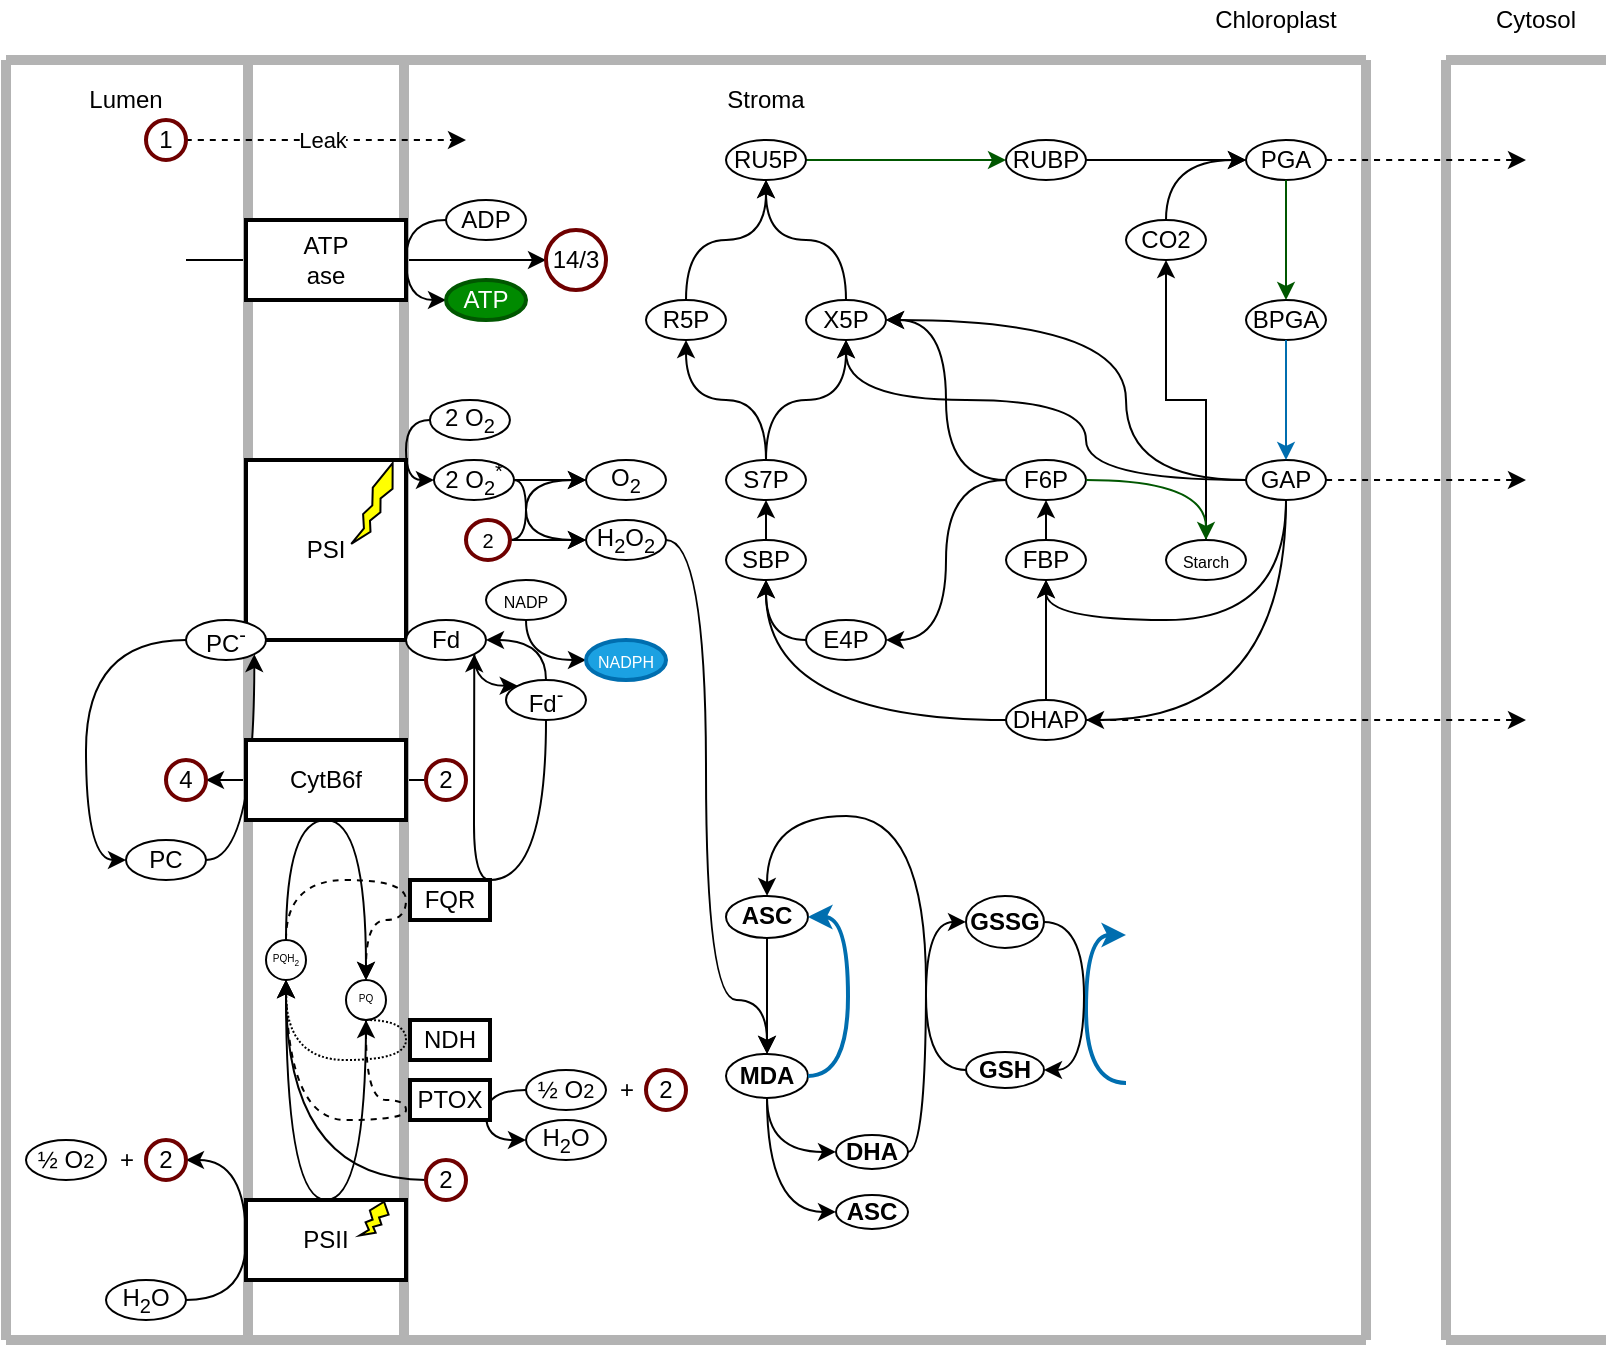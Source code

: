 <mxfile>
    <diagram id="58kEGSyiGWkZ_5Ts6FbC" name="Page-1">
        <mxGraphModel dx="1243" dy="781" grid="1" gridSize="10" guides="1" tooltips="1" connect="1" arrows="1" fold="1" page="1" pageScale="1" pageWidth="880" pageHeight="700" background="#ffffff" math="0" shadow="0">
            <root>
                <mxCell id="0"/>
                <mxCell id="1" parent="0"/>
                <object label="" reaction="vPTOX" id="2">
                    <mxCell style="edgeStyle=orthogonalEdgeStyle;curved=1;rounded=0;orthogonalLoop=1;jettySize=auto;html=1;exitX=0;exitY=0.5;exitDx=0;exitDy=0;entryX=0;entryY=0.5;entryDx=0;entryDy=0;strokeColor=#000000;" parent="1" source="107" target="106" edge="1">
                        <mxGeometry relative="1" as="geometry">
                            <Array as="points">
                                <mxPoint x="280" y="555"/>
                                <mxPoint x="280" y="580"/>
                            </Array>
                        </mxGeometry>
                    </mxCell>
                </object>
                <object label="" reaction="vB6f" id="3">
                    <mxCell style="edgeStyle=orthogonalEdgeStyle;curved=1;rounded=0;orthogonalLoop=1;jettySize=auto;html=1;strokeWidth=1;fontSize=12;entryX=1;entryY=0.5;entryDx=0;entryDy=0;strokeColor=#000000;exitX=0;exitY=0.5;exitDx=0;exitDy=0;" parent="1" target="100" edge="1" source="164">
                        <mxGeometry relative="1" as="geometry">
                            <mxPoint x="250" y="400" as="sourcePoint"/>
                        </mxGeometry>
                    </mxCell>
                </object>
                <object label="" reaction="vATPsynthase" id="4">
                    <mxCell style="edgeStyle=orthogonalEdgeStyle;curved=1;rounded=0;orthogonalLoop=1;jettySize=auto;html=1;exitX=1;exitY=0.5;exitDx=0;exitDy=0;strokeWidth=1;entryX=0;entryY=0.5;entryDx=0;entryDy=0;strokeColor=#000000;" parent="1" target="48" edge="1" source="139">
                        <mxGeometry relative="1" as="geometry">
                            <mxPoint x="130" y="139.857" as="sourcePoint"/>
                        </mxGeometry>
                    </mxCell>
                </object>
                <mxCell id="7" value="" style="endArrow=none;html=1;strokeWidth=5;strokeColor=#B3B3B3;" parent="1" edge="1">
                    <mxGeometry width="50" height="50" relative="1" as="geometry">
                        <mxPoint x="40" y="680" as="sourcePoint"/>
                        <mxPoint x="40" y="40" as="targetPoint"/>
                    </mxGeometry>
                </mxCell>
                <mxCell id="8" value="Chloroplast" style="text;html=1;strokeColor=none;fillColor=none;align=center;verticalAlign=middle;whiteSpace=wrap;rounded=0;fontColor=#000000;" parent="1" vertex="1">
                    <mxGeometry x="630" y="10" width="90" height="20" as="geometry"/>
                </mxCell>
                <mxCell id="10" value="" style="endArrow=none;html=1;strokeWidth=5;strokeColor=#B3B3B3;" parent="1" edge="1">
                    <mxGeometry width="50" height="50" relative="1" as="geometry">
                        <mxPoint x="161" y="680" as="sourcePoint"/>
                        <mxPoint x="161" y="40" as="targetPoint"/>
                    </mxGeometry>
                </mxCell>
                <mxCell id="11" value="" style="endArrow=none;html=1;strokeWidth=5;strokeColor=#B3B3B3;" parent="1" edge="1">
                    <mxGeometry width="50" height="50" relative="1" as="geometry">
                        <mxPoint x="40" y="680" as="sourcePoint"/>
                        <mxPoint x="720" y="680" as="targetPoint"/>
                    </mxGeometry>
                </mxCell>
                <mxCell id="12" value="" style="endArrow=none;html=1;strokeWidth=5;strokeColor=#B3B3B3;" parent="1" edge="1">
                    <mxGeometry width="50" height="50" relative="1" as="geometry">
                        <mxPoint x="40" y="40" as="sourcePoint"/>
                        <mxPoint x="720" y="40" as="targetPoint"/>
                    </mxGeometry>
                </mxCell>
                <mxCell id="13" value="Lumen" style="text;html=1;strokeColor=none;fillColor=none;align=center;verticalAlign=middle;whiteSpace=wrap;rounded=0;fontColor=#000000;" parent="1" vertex="1">
                    <mxGeometry x="80" y="50" width="40" height="20" as="geometry"/>
                </mxCell>
                <mxCell id="14" value="Stroma" style="text;html=1;strokeColor=none;fillColor=none;align=center;verticalAlign=middle;whiteSpace=wrap;rounded=0;fontColor=#000000;" parent="1" vertex="1">
                    <mxGeometry x="400" y="50" width="40" height="20" as="geometry"/>
                </mxCell>
                <mxCell id="15" value="" style="endArrow=none;html=1;strokeWidth=5;strokeColor=#B3B3B3;" parent="1" edge="1">
                    <mxGeometry width="50" height="50" relative="1" as="geometry">
                        <mxPoint x="239" y="680" as="sourcePoint"/>
                        <mxPoint x="239" y="40" as="targetPoint"/>
                    </mxGeometry>
                </mxCell>
                <mxCell id="16" value="ATP&lt;br&gt;ase" style="rounded=0;whiteSpace=wrap;html=1;strokeColor=#000000;strokeWidth=2;" parent="1" vertex="1">
                    <mxGeometry x="160" y="120" width="80" height="40" as="geometry"/>
                </mxCell>
                <object label="" reaction="vPS2" id="18">
                    <mxCell style="edgeStyle=orthogonalEdgeStyle;curved=1;rounded=0;orthogonalLoop=1;jettySize=auto;html=1;exitX=0;exitY=0.5;exitDx=0;exitDy=0;entryX=1;entryY=0.5;entryDx=0;entryDy=0;strokeWidth=1;strokeColor=#000000;" parent="1" source="20" target="55" edge="1">
                        <mxGeometry relative="1" as="geometry">
                            <Array as="points">
                                <mxPoint x="160" y="590"/>
                                <mxPoint x="130" y="590"/>
                            </Array>
                        </mxGeometry>
                    </mxCell>
                </object>
                <mxCell id="20" value="PSII" style="rounded=0;whiteSpace=wrap;html=1;strokeColor=#000000;strokeWidth=2;" parent="1" vertex="1">
                    <mxGeometry x="160" y="610" width="80" height="40" as="geometry"/>
                </mxCell>
                <object label="" reaction="vATPsynthase" id="45">
                    <mxCell style="edgeStyle=orthogonalEdgeStyle;curved=1;rounded=0;orthogonalLoop=1;jettySize=auto;html=1;exitX=0;exitY=0.5;exitDx=0;exitDy=0;entryX=0;entryY=0.5;entryDx=0;entryDy=0;strokeWidth=1;strokeColor=#000000;" parent="1" source="46" target="47" edge="1">
                        <mxGeometry relative="1" as="geometry"/>
                    </mxCell>
                </object>
                <mxCell id="46" value="ADP" style="ellipse;whiteSpace=wrap;html=1;strokeColor=#000000;strokeWidth=1;" parent="1" vertex="1">
                    <mxGeometry x="260" y="110" width="40" height="20" as="geometry"/>
                </mxCell>
                <mxCell id="47" value="ATP" style="ellipse;whiteSpace=wrap;html=1;strokeColor=#005700;strokeWidth=2;fillColor=#008a00;fontColor=#ffffff;" parent="1" vertex="1">
                    <mxGeometry x="260" y="150" width="40" height="20" as="geometry"/>
                </mxCell>
                <mxCell id="48" value="14/3" style="ellipse;whiteSpace=wrap;html=1;strokeWidth=2;strokeColor=#6F0000;" parent="1" vertex="1">
                    <mxGeometry x="310" y="125" width="30" height="30" as="geometry"/>
                </mxCell>
                <object label="" reaction="vFNR" id="49">
                    <mxCell style="edgeStyle=orthogonalEdgeStyle;curved=1;rounded=0;orthogonalLoop=1;jettySize=auto;html=1;exitX=0.5;exitY=1;exitDx=0;exitDy=0;entryX=0;entryY=0.5;entryDx=0;entryDy=0;strokeWidth=1;strokeColor=#000000;" parent="1" source="50" target="51" edge="1">
                        <mxGeometry relative="1" as="geometry">
                            <Array as="points">
                                <mxPoint x="300" y="340"/>
                            </Array>
                        </mxGeometry>
                    </mxCell>
                </object>
                <mxCell id="50" value="&lt;font style=&quot;font-size: 8px&quot;&gt;NADP&lt;/font&gt;" style="ellipse;whiteSpace=wrap;html=1;strokeColor=#000000;strokeWidth=1;" parent="1" vertex="1">
                    <mxGeometry x="280.0" y="300" width="40" height="20" as="geometry"/>
                </mxCell>
                <mxCell id="51" value="&lt;font style=&quot;font-size: 8px&quot;&gt;NADPH&lt;/font&gt;" style="ellipse;whiteSpace=wrap;html=1;strokeColor=#006EAF;strokeWidth=2;fillColor=#1ba1e2;fontColor=#ffffff;" parent="1" vertex="1">
                    <mxGeometry x="330.0" y="330" width="40" height="20" as="geometry"/>
                </mxCell>
                <object label="" reaction="vPS2" id="52">
                    <mxCell style="edgeStyle=orthogonalEdgeStyle;curved=1;rounded=0;orthogonalLoop=1;jettySize=auto;html=1;exitX=1;exitY=0.5;exitDx=0;exitDy=0;entryX=0;entryY=0.5;entryDx=0;entryDy=0;strokeWidth=1;endArrow=none;endFill=0;strokeColor=#000000;" parent="1" source="53" target="20" edge="1">
                        <mxGeometry relative="1" as="geometry">
                            <Array as="points">
                                <mxPoint x="160" y="660"/>
                            </Array>
                        </mxGeometry>
                    </mxCell>
                </object>
                <mxCell id="53" value="H&lt;sub&gt;2&lt;/sub&gt;O" style="ellipse;whiteSpace=wrap;html=1;strokeColor=#000000;strokeWidth=1;" parent="1" vertex="1">
                    <mxGeometry x="90.0" y="650" width="40" height="20" as="geometry"/>
                </mxCell>
                <mxCell id="54" value="½ O&lt;span style=&quot;font-size: 10px&quot;&gt;2&lt;/span&gt;" style="ellipse;whiteSpace=wrap;html=1;strokeColor=#000000;strokeWidth=1;" parent="1" vertex="1">
                    <mxGeometry x="50.0" y="580" width="40" height="20" as="geometry"/>
                </mxCell>
                <mxCell id="55" value="2" style="ellipse;whiteSpace=wrap;html=1;strokeWidth=2;strokeColor=#6F0000;" parent="1" vertex="1">
                    <mxGeometry x="110" y="580" width="20" height="20" as="geometry"/>
                </mxCell>
                <mxCell id="56" value="" style="verticalLabelPosition=bottom;verticalAlign=top;html=1;shape=mxgraph.basic.flash;rounded=0;shadow=0;comic=0;fillColor=#FFFF00;gradientColor=none;rotation=20;strokeColor=#000000;" parent="1" vertex="1">
                    <mxGeometry x="220" y="610" width="10" height="20" as="geometry"/>
                </mxCell>
                <mxCell id="57" value="PTOX" style="rounded=0;whiteSpace=wrap;html=1;strokeColor=#000000;strokeWidth=2;" parent="1" vertex="1">
                    <mxGeometry x="242" y="550" width="40" height="20" as="geometry"/>
                </mxCell>
                <mxCell id="58" value="NDH" style="rounded=0;whiteSpace=wrap;html=1;strokeColor=#000000;strokeWidth=2;" parent="1" vertex="1">
                    <mxGeometry x="242" y="520" width="40" height="20" as="geometry"/>
                </mxCell>
                <object label="" reaction="vCyc" id="155">
                    <mxCell style="edgeStyle=orthogonalEdgeStyle;curved=1;rounded=0;orthogonalLoop=1;jettySize=auto;html=1;exitX=1;exitY=0;exitDx=0;exitDy=0;entryX=1;entryY=1;entryDx=0;entryDy=0;strokeColor=#000000;" edge="1" parent="1" source="59" target="140">
                        <mxGeometry relative="1" as="geometry">
                            <Array as="points">
                                <mxPoint x="274" y="450"/>
                                <mxPoint x="274" y="395"/>
                            </Array>
                        </mxGeometry>
                    </mxCell>
                </object>
                <mxCell id="59" value="FQR" style="rounded=0;whiteSpace=wrap;html=1;strokeColor=#000000;strokeWidth=2;" parent="1" vertex="1">
                    <mxGeometry x="242" y="450" width="40" height="20" as="geometry"/>
                </mxCell>
                <mxCell id="60" value="" style="group" parent="1" vertex="1" connectable="0">
                    <mxGeometry x="160" y="240" width="80" height="90" as="geometry"/>
                </mxCell>
                <mxCell id="61" value="PSI" style="rounded=0;whiteSpace=wrap;html=1;strokeColor=#000000;strokeWidth=2;" parent="60" vertex="1">
                    <mxGeometry width="80" height="90" as="geometry"/>
                </mxCell>
                <mxCell id="62" value="" style="verticalLabelPosition=bottom;verticalAlign=top;html=1;shape=mxgraph.basic.flash;rounded=0;shadow=0;comic=0;fillColor=#FFFF00;gradientColor=none;rotation=20;strokeColor=#000000;" parent="60" vertex="1">
                    <mxGeometry x="60" width="10" height="45" as="geometry"/>
                </mxCell>
                <object label="" reaction="vPS2" id="63">
                    <mxCell style="edgeStyle=orthogonalEdgeStyle;curved=1;rounded=0;orthogonalLoop=1;jettySize=auto;html=1;exitX=0.5;exitY=1;exitDx=0;exitDy=0;entryX=0.5;entryY=1;entryDx=0;entryDy=0;endArrow=classic;endFill=1;strokeWidth=1;strokeColor=#000000;" parent="1" source="66" target="69" edge="1">
                        <mxGeometry relative="1" as="geometry">
                            <Array as="points">
                                <mxPoint x="220" y="610"/>
                                <mxPoint x="180" y="610"/>
                            </Array>
                            <mxPoint x="220" y="540" as="sourcePoint"/>
                            <mxPoint x="180" y="520" as="targetPoint"/>
                        </mxGeometry>
                    </mxCell>
                </object>
                <object label="" reaction="vNDH" id="64">
                    <mxCell style="edgeStyle=orthogonalEdgeStyle;curved=1;rounded=0;orthogonalLoop=1;jettySize=auto;html=1;exitX=0.5;exitY=1;exitDx=0;exitDy=0;entryX=0.5;entryY=1;entryDx=0;entryDy=0;endArrow=classic;endFill=1;strokeWidth=1;dashed=1;dashPattern=1 1;strokeColor=#000000;" parent="1" source="66" target="69" edge="1">
                        <mxGeometry relative="1" as="geometry">
                            <Array as="points">
                                <mxPoint x="240" y="520"/>
                                <mxPoint x="240" y="540"/>
                                <mxPoint x="180" y="540"/>
                            </Array>
                        </mxGeometry>
                    </mxCell>
                </object>
                <object label="" reaction="vPTOX" id="65">
                    <mxCell style="edgeStyle=orthogonalEdgeStyle;curved=1;rounded=0;orthogonalLoop=1;jettySize=auto;html=1;exitX=0.5;exitY=1;exitDx=0;exitDy=0;entryX=0.5;entryY=1;entryDx=0;entryDy=0;endArrow=classic;endFill=1;strokeWidth=1;dashed=1;strokeColor=#000000;" parent="1" source="69" target="66" edge="1">
                        <mxGeometry relative="1" as="geometry">
                            <Array as="points">
                                <mxPoint x="180" y="570"/>
                                <mxPoint x="240" y="570"/>
                                <mxPoint x="240" y="560"/>
                                <mxPoint x="220" y="560"/>
                            </Array>
                        </mxGeometry>
                    </mxCell>
                </object>
                <mxCell id="66" value="&lt;font style=&quot;font-size: 5px&quot;&gt;PQ&lt;/font&gt;" style="ellipse;whiteSpace=wrap;html=1;strokeColor=#000000;strokeWidth=1;spacingTop=-6;" parent="1" vertex="1">
                    <mxGeometry x="210" y="500" width="20" height="20" as="geometry"/>
                </mxCell>
                <object label="" reaction="vB6f" id="67">
                    <mxCell style="edgeStyle=orthogonalEdgeStyle;curved=1;rounded=0;orthogonalLoop=1;jettySize=auto;html=1;exitX=0.5;exitY=0;exitDx=0;exitDy=0;entryX=0.5;entryY=0;entryDx=0;entryDy=0;endArrow=classic;endFill=1;strokeWidth=1;strokeColor=#000000;" parent="1" source="69" target="66" edge="1">
                        <mxGeometry relative="1" as="geometry">
                            <Array as="points">
                                <mxPoint x="180" y="420"/>
                                <mxPoint x="220" y="420"/>
                            </Array>
                        </mxGeometry>
                    </mxCell>
                </object>
                <object label="" reaction="vCyc" id="68">
                    <mxCell style="edgeStyle=orthogonalEdgeStyle;curved=1;rounded=0;orthogonalLoop=1;jettySize=auto;html=1;exitX=0.5;exitY=0;exitDx=0;exitDy=0;entryX=0.5;entryY=0;entryDx=0;entryDy=0;endArrow=classic;endFill=1;strokeWidth=1;dashed=1;strokeColor=#000000;" parent="1" source="69" target="66" edge="1">
                        <mxGeometry relative="1" as="geometry">
                            <Array as="points">
                                <mxPoint x="180" y="450"/>
                                <mxPoint x="240" y="450"/>
                                <mxPoint x="240" y="470"/>
                                <mxPoint x="220" y="470"/>
                            </Array>
                        </mxGeometry>
                    </mxCell>
                </object>
                <mxCell id="69" value="&lt;font style=&quot;font-size: 5px&quot;&gt;PQH&lt;sub&gt;2&lt;/sub&gt;&lt;/font&gt;" style="ellipse;whiteSpace=wrap;html=1;strokeColor=#000000;strokeWidth=1;spacingTop=-6;" parent="1" vertex="1">
                    <mxGeometry x="170" y="480" width="20" height="20" as="geometry"/>
                </mxCell>
                <object label="" reaction="vGR" id="83">
                    <mxCell style="edgeStyle=orthogonalEdgeStyle;rounded=0;orthogonalLoop=1;jettySize=auto;html=1;strokeColor=#006EAF;strokeWidth=2;fillColor=#1ba1e2;elbow=vertical;curved=1;exitX=0;exitY=0.5;exitDx=0;exitDy=0;entryX=0;entryY=0.5;entryDx=0;entryDy=0;" parent="1" edge="1">
                        <mxGeometry relative="1" as="geometry">
                            <mxPoint x="600.0" y="551.45" as="sourcePoint"/>
                            <mxPoint x="600.0" y="477.45" as="targetPoint"/>
                            <Array as="points">
                                <mxPoint x="580" y="551.45"/>
                                <mxPoint x="580" y="477.45"/>
                            </Array>
                        </mxGeometry>
                    </mxCell>
                </object>
                <mxCell id="93" value="" style="ellipse;whiteSpace=wrap;html=1;gradientColor=none;fillColor=none;strokeColor=none;" parent="1" vertex="1">
                    <mxGeometry x="610" y="418" width="39" height="18" as="geometry"/>
                </mxCell>
                <mxCell id="100" value="4" style="ellipse;whiteSpace=wrap;html=1;strokeWidth=2;strokeColor=#6F0000;" parent="1" vertex="1">
                    <mxGeometry x="120" y="390" width="20" height="20" as="geometry"/>
                </mxCell>
                <mxCell id="101" style="edgeStyle=orthogonalEdgeStyle;curved=1;rounded=0;orthogonalLoop=1;jettySize=auto;html=1;strokeWidth=1;fontSize=12;entryX=0;entryY=0.5;entryDx=0;entryDy=0;dashed=1;strokeColor=#000000;exitX=1;exitY=0.5;exitDx=0;exitDy=0;" parent="1" target="136" edge="1" source="151">
                    <mxGeometry relative="1" as="geometry">
                        <mxPoint x="135" y="80" as="sourcePoint"/>
                    </mxGeometry>
                </mxCell>
                <mxCell id="102" value="Leak" style="edgeLabel;html=1;align=center;verticalAlign=middle;resizable=0;points=[];labelBackgroundColor=#ffffff;fontColor=#000000;" parent="101" vertex="1" connectable="0">
                    <mxGeometry x="-0.08" y="1" relative="1" as="geometry">
                        <mxPoint x="3.1" y="1" as="offset"/>
                    </mxGeometry>
                </mxCell>
                <object label="" reaction="vPS2" id="104">
                    <mxCell style="edgeStyle=orthogonalEdgeStyle;rounded=0;orthogonalLoop=1;jettySize=auto;html=1;exitX=0;exitY=0.5;exitDx=0;exitDy=0;curved=1;entryX=0.5;entryY=1;entryDx=0;entryDy=0;strokeColor=#000000;" parent="1" source="105" target="69" edge="1">
                        <mxGeometry relative="1" as="geometry">
                            <mxPoint x="210" y="580" as="targetPoint"/>
                            <Array as="points">
                                <mxPoint x="180" y="600"/>
                            </Array>
                        </mxGeometry>
                    </mxCell>
                </object>
                <mxCell id="105" value="2" style="ellipse;whiteSpace=wrap;html=1;strokeWidth=2;strokeColor=#6F0000;" parent="1" vertex="1">
                    <mxGeometry x="250" y="590" width="20" height="20" as="geometry"/>
                </mxCell>
                <mxCell id="106" value="H&lt;sub&gt;2&lt;/sub&gt;O" style="ellipse;whiteSpace=wrap;html=1;strokeColor=#000000;strokeWidth=1;" parent="1" vertex="1">
                    <mxGeometry x="300" y="570" width="40" height="20" as="geometry"/>
                </mxCell>
                <mxCell id="107" value="½ O&lt;span style=&quot;font-size: 10px&quot;&gt;2&lt;/span&gt;" style="ellipse;whiteSpace=wrap;html=1;strokeColor=#000000;strokeWidth=1;" parent="1" vertex="1">
                    <mxGeometry x="300" y="545" width="40" height="20" as="geometry"/>
                </mxCell>
                <mxCell id="108" value="2" style="ellipse;whiteSpace=wrap;html=1;strokeWidth=2;strokeColor=#6F0000;" parent="1" vertex="1">
                    <mxGeometry x="360" y="545" width="20" height="20" as="geometry"/>
                </mxCell>
                <mxCell id="109" value="+" style="text;html=1;align=center;verticalAlign=middle;resizable=0;points=[];autosize=1;fontColor=#000000;" parent="1" vertex="1">
                    <mxGeometry x="340" y="545" width="20" height="20" as="geometry"/>
                </mxCell>
                <mxCell id="136" value="" style="ellipse;whiteSpace=wrap;html=1;strokeWidth=2;fillColor=none;strokeColor=none;" vertex="1" parent="1">
                    <mxGeometry x="270" y="70" width="20" height="20" as="geometry"/>
                </mxCell>
                <mxCell id="139" value="" style="ellipse;whiteSpace=wrap;html=1;strokeWidth=2;fillColor=none;strokeColor=none;" vertex="1" parent="1">
                    <mxGeometry x="110" y="130" width="20" height="20" as="geometry"/>
                </mxCell>
                <object label="" reaction="vPS1" id="145">
                    <mxCell style="edgeStyle=orthogonalEdgeStyle;curved=1;rounded=0;orthogonalLoop=1;jettySize=auto;html=1;exitX=1;exitY=1;exitDx=0;exitDy=0;entryX=0;entryY=0;entryDx=0;entryDy=0;strokeColor=#000000;" edge="1" parent="1" source="140" target="141">
                        <mxGeometry relative="1" as="geometry">
                            <Array as="points">
                                <mxPoint x="274" y="353"/>
                            </Array>
                        </mxGeometry>
                    </mxCell>
                </object>
                <mxCell id="140" value="Fd" style="ellipse;whiteSpace=wrap;html=1;strokeColor=#000000;strokeWidth=1;" vertex="1" parent="1">
                    <mxGeometry x="240" y="320" width="40" height="20" as="geometry"/>
                </mxCell>
                <object label="" reaction="vFNR" id="142">
                    <mxCell style="edgeStyle=orthogonalEdgeStyle;rounded=0;orthogonalLoop=1;jettySize=auto;html=1;exitX=0.5;exitY=0;exitDx=0;exitDy=0;entryX=1;entryY=0.5;entryDx=0;entryDy=0;strokeColor=#000000;curved=1;" edge="1" parent="1" source="141" target="140">
                        <mxGeometry relative="1" as="geometry">
                            <Array as="points">
                                <mxPoint x="310" y="330"/>
                            </Array>
                        </mxGeometry>
                    </mxCell>
                </object>
                <object label="" reaction="vCyc" id="154">
                    <mxCell style="edgeStyle=orthogonalEdgeStyle;curved=1;rounded=0;orthogonalLoop=1;jettySize=auto;html=1;exitX=0.5;exitY=1;exitDx=0;exitDy=0;entryX=1;entryY=0;entryDx=0;entryDy=0;strokeColor=#000000;endArrow=none;endFill=0;" edge="1" parent="1" source="141" target="59">
                        <mxGeometry relative="1" as="geometry">
                            <Array as="points">
                                <mxPoint x="310" y="450"/>
                            </Array>
                        </mxGeometry>
                    </mxCell>
                </object>
                <mxCell id="141" value="Fd&lt;sup&gt;-&lt;/sup&gt;" style="ellipse;whiteSpace=wrap;html=1;strokeColor=#000000;strokeWidth=1;" vertex="1" parent="1">
                    <mxGeometry x="290" y="350" width="40" height="20" as="geometry"/>
                </mxCell>
                <mxCell id="148" value="+" style="text;html=1;align=center;verticalAlign=middle;resizable=0;points=[];autosize=1;fontColor=#000000;" vertex="1" parent="1">
                    <mxGeometry x="90" y="580" width="20" height="20" as="geometry"/>
                </mxCell>
                <mxCell id="151" value="1" style="ellipse;whiteSpace=wrap;html=1;strokeWidth=2;strokeColor=#6F0000;" vertex="1" parent="1">
                    <mxGeometry x="110" y="70" width="20" height="20" as="geometry"/>
                </mxCell>
                <mxCell id="73" value="&lt;b&gt;MDA&lt;/b&gt;" style="ellipse;whiteSpace=wrap;html=1;strokeColor=#000000;" parent="1" vertex="1">
                    <mxGeometry x="400" y="536.95" width="41" height="22" as="geometry"/>
                </mxCell>
                <object label="" reaction="vAscorbate" id="74">
                    <mxCell style="edgeStyle=orthogonalEdgeStyle;curved=1;rounded=0;orthogonalLoop=1;jettySize=auto;html=1;exitX=0.5;exitY=1;exitDx=0;exitDy=0;strokeColor=#000000;strokeWidth=1;" parent="1" source="75" target="73" edge="1">
                        <mxGeometry x="220" y="324.45" as="geometry"/>
                    </mxCell>
                </object>
                <mxCell id="75" value="&lt;b&gt;ASC&lt;/b&gt;" style="ellipse;whiteSpace=wrap;html=1;strokeColor=#000000;" parent="1" vertex="1">
                    <mxGeometry x="400" y="457.95" width="41" height="21" as="geometry"/>
                </mxCell>
                <object label="" reaction="vDHAR" id="76">
                    <mxCell style="edgeStyle=orthogonalEdgeStyle;curved=1;rounded=0;orthogonalLoop=1;jettySize=auto;html=1;exitX=1;exitY=0.5;exitDx=0;exitDy=0;entryX=0.5;entryY=0;entryDx=0;entryDy=0;strokeColor=#000000;strokeWidth=1;" parent="1" source="77" target="75" edge="1">
                        <mxGeometry x="220" y="324.45" as="geometry">
                            <Array as="points">
                                <mxPoint x="500" y="585.97"/>
                                <mxPoint x="500" y="417.97"/>
                                <mxPoint x="421" y="417.97"/>
                            </Array>
                        </mxGeometry>
                    </mxCell>
                </object>
                <mxCell id="77" value="&lt;b&gt;DHA&lt;/b&gt;" style="ellipse;whiteSpace=wrap;html=1;strokeColor=#000000;" parent="1" vertex="1">
                    <mxGeometry x="455" y="577.45" width="36" height="17" as="geometry"/>
                </mxCell>
                <object label="" reaction="v3ASC" id="71">
                    <mxCell style="edgeStyle=orthogonalEdgeStyle;curved=1;rounded=0;orthogonalLoop=1;jettySize=auto;html=1;exitX=0.5;exitY=1;exitDx=0;exitDy=0;entryX=0;entryY=0.5;entryDx=0;entryDy=0;strokeColor=#000000;strokeWidth=1;" parent="1" source="73" target="77" edge="1">
                        <mxGeometry x="220" y="324.45" as="geometry"/>
                    </mxCell>
                </object>
                <mxCell id="78" value="&lt;b&gt;ASC&lt;/b&gt;" style="ellipse;whiteSpace=wrap;html=1;strokeColor=#000000;" parent="1" vertex="1">
                    <mxGeometry x="455" y="607.45" width="36" height="17" as="geometry"/>
                </mxCell>
                <mxCell id="80" value="&lt;b&gt;GSH&lt;/b&gt;" style="ellipse;whiteSpace=wrap;html=1;strokeColor=#000000;" parent="1" vertex="1">
                    <mxGeometry x="520" y="535.95" width="39" height="18" as="geometry"/>
                </mxCell>
                <object label="" reaction="v3ASC" id="72">
                    <mxCell style="edgeStyle=orthogonalEdgeStyle;curved=1;rounded=0;orthogonalLoop=1;jettySize=auto;html=1;exitX=0.5;exitY=1;exitDx=0;exitDy=0;entryX=0;entryY=0.5;entryDx=0;entryDy=0;strokeColor=#000000;strokeWidth=1;" parent="1" source="73" target="78" edge="1">
                        <mxGeometry x="220" y="324.45" as="geometry"/>
                    </mxCell>
                </object>
                <object label="" reaction="vGR" id="81">
                    <mxCell style="edgeStyle=orthogonalEdgeStyle;curved=1;rounded=0;orthogonalLoop=1;jettySize=auto;html=1;exitX=1;exitY=0.5;exitDx=0;exitDy=0;entryX=1;entryY=0.5;entryDx=0;entryDy=0;strokeColor=#000000;strokeWidth=1;" parent="1" source="82" target="80" edge="1">
                        <mxGeometry x="220" y="324.45" as="geometry"/>
                    </mxCell>
                </object>
                <mxCell id="82" value="&lt;b&gt;GSSG&lt;/b&gt;" style="ellipse;whiteSpace=wrap;html=1;strokeColor=#000000;" parent="1" vertex="1">
                    <mxGeometry x="520" y="457.95" width="39" height="26" as="geometry"/>
                </mxCell>
                <mxCell id="85" value="2 O&lt;sub&gt;2&lt;/sub&gt;" style="ellipse;whiteSpace=wrap;html=1;strokeColor=#000000;strokeWidth=1;" parent="1" vertex="1">
                    <mxGeometry x="251.97" y="210" width="40" height="20" as="geometry"/>
                </mxCell>
                <object label="" reaction="vDHAR" id="79">
                    <mxCell style="edgeStyle=orthogonalEdgeStyle;curved=1;rounded=0;orthogonalLoop=1;jettySize=auto;html=1;exitX=0;exitY=0.5;exitDx=0;exitDy=0;entryX=0;entryY=0.5;entryDx=0;entryDy=0;strokeColor=#000000;strokeWidth=1;" parent="1" source="80" target="82" edge="1">
                        <mxGeometry x="220" y="324.45" as="geometry"/>
                    </mxCell>
                </object>
                <object label="" reaction="vMehler" id="156">
                    <mxCell style="edgeStyle=orthogonalEdgeStyle;curved=1;rounded=0;orthogonalLoop=1;jettySize=auto;html=1;exitX=1;exitY=0.5;exitDx=0;exitDy=0;entryX=0;entryY=0.5;entryDx=0;entryDy=0;endArrow=classic;endFill=1;strokeColor=#000000;" edge="1" parent="1" source="87" target="91">
                        <mxGeometry relative="1" as="geometry">
                            <Array as="points">
                                <mxPoint x="300" y="250"/>
                                <mxPoint x="300" y="280"/>
                            </Array>
                        </mxGeometry>
                    </mxCell>
                </object>
                <mxCell id="87" value="2 O&lt;sub&gt;2&lt;/sub&gt;&lt;sup&gt;*&lt;/sup&gt;" style="ellipse;whiteSpace=wrap;html=1;strokeColor=#000000;strokeWidth=1;" parent="1" vertex="1">
                    <mxGeometry x="253.97" y="240" width="40" height="20" as="geometry"/>
                </mxCell>
                <object label="" reaction="vMehler" id="157">
                    <mxCell style="edgeStyle=orthogonalEdgeStyle;curved=1;rounded=0;orthogonalLoop=1;jettySize=auto;html=1;endArrow=classic;endFill=1;strokeColor=#000000;" edge="1" parent="1" source="89" target="91">
                        <mxGeometry relative="1" as="geometry"/>
                    </mxCell>
                </object>
                <object label="" reaction="vMehler" id="158">
                    <mxCell style="edgeStyle=orthogonalEdgeStyle;curved=1;rounded=0;orthogonalLoop=1;jettySize=auto;html=1;exitX=1;exitY=0.5;exitDx=0;exitDy=0;entryX=0;entryY=0.5;entryDx=0;entryDy=0;endArrow=classic;endFill=1;strokeColor=#000000;" edge="1" parent="1" source="89" target="90">
                        <mxGeometry relative="1" as="geometry">
                            <Array as="points">
                                <mxPoint x="300" y="280"/>
                                <mxPoint x="300" y="250"/>
                            </Array>
                        </mxGeometry>
                    </mxCell>
                </object>
                <mxCell id="89" value="&lt;span style=&quot;font-size: 10px&quot;&gt;2&lt;/span&gt;" style="ellipse;whiteSpace=wrap;html=1;strokeWidth=2;strokeColor=#6F0000;" parent="1" vertex="1">
                    <mxGeometry x="270" y="270" width="21.97" height="20" as="geometry"/>
                </mxCell>
                <object label="" reaction="vMehler" id="84">
                    <mxCell style="edgeStyle=orthogonalEdgeStyle;rounded=0;orthogonalLoop=1;jettySize=auto;html=1;exitX=0;exitY=0.5;exitDx=0;exitDy=0;entryX=0;entryY=0.5;entryDx=0;entryDy=0;curved=1;strokeColor=#000000;" parent="1" source="85" target="87" edge="1">
                        <mxGeometry x="240" y="210" as="geometry">
                            <Array as="points">
                                <mxPoint x="240" y="220"/>
                                <mxPoint x="240" y="250"/>
                            </Array>
                        </mxGeometry>
                    </mxCell>
                </object>
                <mxCell id="90" value="O&lt;sub&gt;2&lt;/sub&gt;" style="ellipse;whiteSpace=wrap;html=1;strokeColor=#000000;strokeWidth=1;" parent="1" vertex="1">
                    <mxGeometry x="330" y="240.0" width="40" height="20" as="geometry"/>
                </mxCell>
                <mxCell id="91" value="H&lt;sub&gt;2&lt;/sub&gt;O&lt;sub&gt;2&lt;/sub&gt;" style="ellipse;whiteSpace=wrap;html=1;strokeColor=#000000;strokeWidth=1;" parent="1" vertex="1">
                    <mxGeometry x="330" y="270.0" width="40" height="20" as="geometry"/>
                </mxCell>
                <object label="" reaction="vMDAreduct" id="92">
                    <mxCell style="edgeStyle=orthogonalEdgeStyle;curved=1;rounded=0;orthogonalLoop=1;jettySize=auto;html=1;exitX=1;exitY=0.5;exitDx=0;exitDy=0;entryX=1;entryY=0.5;entryDx=0;entryDy=0;strokeColor=#006EAF;strokeWidth=2;fillColor=#1ba1e2;" parent="1" source="73" target="75" edge="1">
                        <mxGeometry x="220" y="324.45" as="geometry"/>
                    </mxCell>
                </object>
                <object label="" reaction="vAscorbate" id="70">
                    <mxCell style="edgeStyle=orthogonalEdgeStyle;curved=1;rounded=0;orthogonalLoop=1;jettySize=auto;html=1;exitX=1;exitY=0.5;exitDx=0;exitDy=0;entryX=0.5;entryY=0;entryDx=0;entryDy=0;strokeColor=#000000;strokeWidth=1;" parent="1" source="91" target="73" edge="1">
                        <mxGeometry x="240" y="210" as="geometry">
                            <mxPoint x="650.0" y="673.52" as="sourcePoint"/>
                            <Array as="points">
                                <mxPoint x="390" y="280"/>
                                <mxPoint x="390" y="510"/>
                                <mxPoint x="421" y="510"/>
                            </Array>
                        </mxGeometry>
                    </mxCell>
                </object>
                <object label="" reaction="vMehler" id="86">
                    <mxCell style="edgeStyle=orthogonalEdgeStyle;curved=1;rounded=0;orthogonalLoop=1;jettySize=auto;html=1;exitX=1;exitY=0.5;exitDx=0;exitDy=0;entryX=0;entryY=0.5;entryDx=0;entryDy=0;strokeColor=#000000;" parent="1" source="87" target="90" edge="1">
                        <mxGeometry x="240" y="210" as="geometry"/>
                    </mxCell>
                </object>
                <object label="" reaction="vB6f" id="162">
                    <mxCell style="edgeStyle=orthogonalEdgeStyle;curved=1;rounded=0;orthogonalLoop=1;jettySize=auto;html=1;exitX=1;exitY=0.5;exitDx=0;exitDy=0;entryX=1;entryY=1;entryDx=0;entryDy=0;endArrow=classic;endFill=1;strokeColor=#000000;" edge="1" parent="1" source="159" target="160">
                        <mxGeometry relative="1" as="geometry"/>
                    </mxCell>
                </object>
                <mxCell id="159" value="PC" style="ellipse;whiteSpace=wrap;html=1;strokeColor=#000000;strokeWidth=1;" vertex="1" parent="1">
                    <mxGeometry x="100" y="430" width="40" height="20" as="geometry"/>
                </mxCell>
                <object label="" reaction="vPS1" id="163">
                    <mxCell style="edgeStyle=orthogonalEdgeStyle;curved=1;rounded=0;orthogonalLoop=1;jettySize=auto;html=1;exitX=0;exitY=0.5;exitDx=0;exitDy=0;entryX=0;entryY=0.5;entryDx=0;entryDy=0;endArrow=classic;endFill=1;strokeColor=#000000;" edge="1" parent="1" source="160" target="159">
                        <mxGeometry relative="1" as="geometry"/>
                    </mxCell>
                </object>
                <mxCell id="160" value="PC&lt;sup&gt;-&lt;/sup&gt;" style="ellipse;whiteSpace=wrap;html=1;strokeColor=#000000;strokeWidth=1;" vertex="1" parent="1">
                    <mxGeometry x="130" y="320" width="40" height="20" as="geometry"/>
                </mxCell>
                <mxCell id="17" value="CytB6f" style="rounded=0;whiteSpace=wrap;html=1;strokeColor=#000000;strokeWidth=2;" parent="1" vertex="1">
                    <mxGeometry x="160" y="380" width="80" height="40" as="geometry"/>
                </mxCell>
                <mxCell id="164" value="2" style="ellipse;whiteSpace=wrap;html=1;strokeWidth=2;strokeColor=#6F0000;" vertex="1" parent="1">
                    <mxGeometry x="250" y="390" width="20" height="20" as="geometry"/>
                </mxCell>
                <mxCell id="207" style="edgeStyle=orthogonalEdgeStyle;curved=1;rounded=0;orthogonalLoop=1;jettySize=auto;html=1;exitX=0.5;exitY=1;exitDx=0;exitDy=0;endArrow=classic;endFill=1;strokeColor=#000000;" edge="1" parent="1" source="181">
                    <mxGeometry relative="1" as="geometry">
                        <mxPoint x="-60" y="100" as="targetPoint"/>
                    </mxGeometry>
                </mxCell>
                <mxCell id="249" value="" style="group" vertex="1" connectable="0" parent="1">
                    <mxGeometry x="720" y="10" width="120" height="670" as="geometry"/>
                </mxCell>
                <mxCell id="5" value="" style="endArrow=none;html=1;strokeWidth=5;strokeColor=#B3B3B3;" parent="249" edge="1">
                    <mxGeometry width="50" height="50" relative="1" as="geometry">
                        <mxPoint y="670" as="sourcePoint"/>
                        <mxPoint y="30" as="targetPoint"/>
                    </mxGeometry>
                </mxCell>
                <mxCell id="6" value="" style="endArrow=none;html=1;strokeWidth=5;strokeColor=#B3B3B3;" parent="249" edge="1">
                    <mxGeometry width="50" height="50" relative="1" as="geometry">
                        <mxPoint x="40" y="670" as="sourcePoint"/>
                        <mxPoint x="40" y="30" as="targetPoint"/>
                    </mxGeometry>
                </mxCell>
                <mxCell id="9" value="Cytosol" style="text;html=1;strokeColor=none;fillColor=none;align=center;verticalAlign=middle;whiteSpace=wrap;rounded=0;fontColor=#000000;" parent="249" vertex="1">
                    <mxGeometry x="50" width="70" height="20" as="geometry"/>
                </mxCell>
                <mxCell id="110" value="" style="endArrow=none;html=1;strokeWidth=5;strokeColor=#B3B3B3;" parent="249" edge="1">
                    <mxGeometry width="50" height="50" relative="1" as="geometry">
                        <mxPoint x="40" y="30" as="sourcePoint"/>
                        <mxPoint x="120" y="30" as="targetPoint"/>
                    </mxGeometry>
                </mxCell>
                <mxCell id="111" value="" style="endArrow=none;html=1;strokeWidth=5;strokeColor=#B3B3B3;" parent="249" edge="1">
                    <mxGeometry width="50" height="50" relative="1" as="geometry">
                        <mxPoint x="40" y="670" as="sourcePoint"/>
                        <mxPoint x="120" y="670" as="targetPoint"/>
                    </mxGeometry>
                </mxCell>
                <mxCell id="209" value="DHAP" style="ellipse;whiteSpace=wrap;html=1;strokeColor=#000000;strokeWidth=1;" vertex="1" parent="1">
                    <mxGeometry x="540" y="360" width="40" height="20" as="geometry"/>
                </mxCell>
                <mxCell id="210" value="FBP" style="ellipse;whiteSpace=wrap;html=1;strokeColor=#000000;strokeWidth=1;" vertex="1" parent="1">
                    <mxGeometry x="540" y="280" width="40" height="20" as="geometry"/>
                </mxCell>
                <object label="" reaction="vAldolase" id="211">
                    <mxCell style="edgeStyle=orthogonalEdgeStyle;curved=1;rounded=0;orthogonalLoop=1;jettySize=auto;html=1;exitX=0.5;exitY=0;exitDx=0;exitDy=0;entryX=0.5;entryY=1;entryDx=0;entryDy=0;strokeColor=#000000;" edge="1" parent="1" source="209" target="210">
                        <mxGeometry x="360" y="80" as="geometry"/>
                    </mxCell>
                </object>
                <mxCell id="212" value="RUBP" style="ellipse;whiteSpace=wrap;html=1;strokeColor=#000000;strokeWidth=1;" vertex="1" parent="1">
                    <mxGeometry x="540" y="80" width="40" height="20" as="geometry"/>
                </mxCell>
                <mxCell id="213" value="CO2" style="ellipse;whiteSpace=wrap;html=1;strokeColor=#000000;strokeWidth=1;" vertex="1" parent="1">
                    <mxGeometry x="600" y="120" width="40" height="20" as="geometry"/>
                </mxCell>
                <mxCell id="214" value="" style="edgeStyle=orthogonalEdgeStyle;rounded=0;orthogonalLoop=1;jettySize=auto;html=1;" edge="1" parent="1" source="215" target="213">
                    <mxGeometry x="360" y="80" as="geometry"/>
                </mxCell>
                <mxCell id="215" value="&lt;font style=&quot;font-size: 8px&quot;&gt;Starch&lt;/font&gt;" style="ellipse;whiteSpace=wrap;html=1;strokeColor=#000000;strokeWidth=1;verticalAlign=middle;" vertex="1" parent="1">
                    <mxGeometry x="620" y="280" width="40" height="20" as="geometry"/>
                </mxCell>
                <mxCell id="216" value="F6P" style="ellipse;whiteSpace=wrap;html=1;strokeColor=#000000;strokeWidth=1;" vertex="1" parent="1">
                    <mxGeometry x="540" y="240" width="40" height="20" as="geometry"/>
                </mxCell>
                <object label="" reaction="vFBPase" id="217">
                    <mxCell style="edgeStyle=orthogonalEdgeStyle;rounded=0;orthogonalLoop=1;jettySize=auto;html=1;exitX=0.5;exitY=0;exitDx=0;exitDy=0;strokeColor=#000000;curved=1;" edge="1" parent="1" source="210">
                        <mxGeometry x="360" y="80" as="geometry">
                            <mxPoint x="560" y="260" as="targetPoint"/>
                        </mxGeometry>
                    </mxCell>
                </object>
                <object label="" reaction="vStarch" id="218">
                    <mxCell style="edgeStyle=orthogonalEdgeStyle;curved=1;rounded=0;orthogonalLoop=1;jettySize=auto;html=1;entryX=0.5;entryY=0;entryDx=0;entryDy=0;strokeWidth=1;fillColor=#008a00;strokeColor=#005700;exitX=1;exitY=0.5;exitDx=0;exitDy=0;" edge="1" parent="1" source="216" target="215">
                        <mxGeometry x="360" y="80" as="geometry">
                            <mxPoint x="770" y="175" as="sourcePoint"/>
                        </mxGeometry>
                    </mxCell>
                </object>
                <object label="" reaction="v13" id="219">
                    <mxCell style="edgeStyle=orthogonalEdgeStyle;rounded=0;orthogonalLoop=1;jettySize=auto;html=1;exitX=1;exitY=0.5;exitDx=0;exitDy=0;curved=1;entryX=0;entryY=0.5;entryDx=0;entryDy=0;strokeColor=#005700;" edge="1" parent="1" source="220" target="212">
                        <mxGeometry x="360" y="80" as="geometry"/>
                    </mxCell>
                </object>
                <mxCell id="220" value="RU5P" style="ellipse;whiteSpace=wrap;html=1;strokeColor=#000000;strokeWidth=1;" vertex="1" parent="1">
                    <mxGeometry x="400" y="80" width="40" height="20" as="geometry"/>
                </mxCell>
                <object label="" reaction="v11" id="221">
                    <mxCell style="edgeStyle=orthogonalEdgeStyle;rounded=0;orthogonalLoop=1;jettySize=auto;html=1;exitX=0.5;exitY=0;exitDx=0;exitDy=0;entryX=0.5;entryY=1;entryDx=0;entryDy=0;strokeColor=#000000;curved=1;" edge="1" parent="1" source="222" target="220">
                        <mxGeometry x="360" y="80" as="geometry"/>
                    </mxCell>
                </object>
                <mxCell id="222" value="R5P" style="ellipse;whiteSpace=wrap;html=1;strokeColor=#000000;strokeWidth=1;" vertex="1" parent="1">
                    <mxGeometry x="360" y="160" width="40" height="20" as="geometry"/>
                </mxCell>
                <object label="" reaction="v12" id="223">
                    <mxCell style="edgeStyle=orthogonalEdgeStyle;rounded=0;orthogonalLoop=1;jettySize=auto;html=1;exitX=0.5;exitY=0;exitDx=0;exitDy=0;entryX=0.5;entryY=1;entryDx=0;entryDy=0;strokeColor=#000000;curved=1;" edge="1" parent="1" source="224" target="220">
                        <mxGeometry x="360" y="80" as="geometry"/>
                    </mxCell>
                </object>
                <mxCell id="224" value="X5P" style="ellipse;whiteSpace=wrap;html=1;strokeColor=#000000;strokeWidth=1;" vertex="1" parent="1">
                    <mxGeometry x="440" y="160" width="40" height="20" as="geometry"/>
                </mxCell>
                <object label="" reaction="vF6P_Transketolase" id="225">
                    <mxCell style="edgeStyle=orthogonalEdgeStyle;curved=1;rounded=0;orthogonalLoop=1;jettySize=auto;html=1;exitX=0;exitY=0.5;exitDx=0;exitDy=0;strokeColor=#000000;entryX=1;entryY=0.5;entryDx=0;entryDy=0;" edge="1" parent="1" source="216" target="224">
                        <mxGeometry x="360" y="80" as="geometry">
                            <mxPoint x="390" y="280" as="targetPoint"/>
                        </mxGeometry>
                    </mxCell>
                </object>
                <mxCell id="226" value="E4P" style="ellipse;whiteSpace=wrap;html=1;strokeColor=#000000;strokeWidth=1;" vertex="1" parent="1">
                    <mxGeometry x="440" y="320" width="40" height="20" as="geometry"/>
                </mxCell>
                <object label="" reaction="vF6P_Transketolase" id="227">
                    <mxCell style="edgeStyle=orthogonalEdgeStyle;curved=1;rounded=0;orthogonalLoop=1;jettySize=auto;html=1;exitX=0;exitY=0.5;exitDx=0;exitDy=0;entryX=1;entryY=0.5;entryDx=0;entryDy=0;strokeColor=#000000;" edge="1" parent="1" source="216" target="226">
                        <mxGeometry x="360" y="80" as="geometry"/>
                    </mxCell>
                </object>
                <mxCell id="228" value="SBP" style="ellipse;whiteSpace=wrap;html=1;strokeColor=#000000;strokeWidth=1;" vertex="1" parent="1">
                    <mxGeometry x="400" y="280" width="40" height="20" as="geometry"/>
                </mxCell>
                <object label="" reaction="v8" id="229">
                    <mxCell style="edgeStyle=orthogonalEdgeStyle;curved=1;rounded=0;orthogonalLoop=1;jettySize=auto;html=1;exitX=0;exitY=0.5;exitDx=0;exitDy=0;entryX=0.5;entryY=1;entryDx=0;entryDy=0;strokeColor=#000000;" edge="1" parent="1" source="209" target="228">
                        <mxGeometry x="360" y="80" as="geometry"/>
                    </mxCell>
                </object>
                <object label="" reaction="v8" id="230">
                    <mxCell style="edgeStyle=orthogonalEdgeStyle;curved=1;rounded=0;orthogonalLoop=1;jettySize=auto;html=1;exitX=0;exitY=0.5;exitDx=0;exitDy=0;entryX=0.5;entryY=1;entryDx=0;entryDy=0;strokeColor=#000000;" edge="1" parent="1" source="226" target="228">
                        <mxGeometry x="360" y="80" as="geometry"/>
                    </mxCell>
                </object>
                <object label="" reaction="v10" id="231">
                    <mxCell style="edgeStyle=orthogonalEdgeStyle;curved=1;rounded=0;orthogonalLoop=1;jettySize=auto;html=1;exitX=0.5;exitY=0;exitDx=0;exitDy=0;entryX=0.5;entryY=1;entryDx=0;entryDy=0;strokeColor=#000000;" edge="1" parent="1" source="233" target="222">
                        <mxGeometry x="360" y="80" as="geometry"/>
                    </mxCell>
                </object>
                <object label="" reaction="v10" id="232">
                    <mxCell style="edgeStyle=orthogonalEdgeStyle;curved=1;rounded=0;orthogonalLoop=1;jettySize=auto;html=1;exitX=0.5;exitY=0;exitDx=0;exitDy=0;entryX=0.5;entryY=1;entryDx=0;entryDy=0;strokeColor=#000000;" edge="1" parent="1" source="233" target="224">
                        <mxGeometry x="360" y="80" as="geometry"/>
                    </mxCell>
                </object>
                <mxCell id="233" value="S7P" style="ellipse;whiteSpace=wrap;html=1;strokeColor=#000000;strokeWidth=1;" vertex="1" parent="1">
                    <mxGeometry x="400" y="240" width="40" height="20" as="geometry"/>
                </mxCell>
                <object label="" reaction="v9" id="234">
                    <mxCell style="edgeStyle=orthogonalEdgeStyle;curved=1;rounded=0;orthogonalLoop=1;jettySize=auto;html=1;exitX=0.5;exitY=0;exitDx=0;exitDy=0;entryX=0.5;entryY=1;entryDx=0;entryDy=0;strokeColor=#000000;" edge="1" parent="1" source="228" target="233">
                        <mxGeometry x="360" y="80" as="geometry"/>
                    </mxCell>
                </object>
                <object label="" reaction="vTPI" id="235">
                    <mxCell style="edgeStyle=orthogonalEdgeStyle;curved=1;rounded=0;orthogonalLoop=1;jettySize=auto;html=1;exitX=0.5;exitY=1;exitDx=0;exitDy=0;strokeWidth=1;strokeColor=#000000;entryX=1;entryY=0.5;entryDx=0;entryDy=0;" edge="1" parent="1" source="244" target="209">
                        <mxGeometry x="360" y="80" as="geometry"/>
                    </mxCell>
                </object>
                <object label="" reaction="vAldolase" id="236">
                    <mxCell style="edgeStyle=orthogonalEdgeStyle;curved=1;rounded=0;orthogonalLoop=1;jettySize=auto;html=1;exitX=0.5;exitY=1;exitDx=0;exitDy=0;entryX=0.5;entryY=1;entryDx=0;entryDy=0;strokeWidth=1;strokeColor=#000000;" edge="1" parent="1" source="244" target="210">
                        <mxGeometry x="360" y="80" as="geometry"/>
                    </mxCell>
                </object>
                <object label="" reaction="vRuBisCO" id="237">
                    <mxCell style="edgeStyle=orthogonalEdgeStyle;curved=1;rounded=0;orthogonalLoop=1;jettySize=auto;html=1;exitX=1;exitY=0.5;exitDx=0;exitDy=0;entryX=0;entryY=0.5;entryDx=0;entryDy=0;strokeWidth=1;strokeColor=#000000;" edge="1" parent="1" source="212" target="240">
                        <mxGeometry x="360" y="80" as="geometry"/>
                    </mxCell>
                </object>
                <object label="" reaction="vRuBisCO" id="238">
                    <mxCell style="edgeStyle=orthogonalEdgeStyle;rounded=0;orthogonalLoop=1;jettySize=auto;html=1;exitX=0.5;exitY=0;exitDx=0;exitDy=0;strokeWidth=1;curved=1;entryX=0;entryY=0.5;entryDx=0;entryDy=0;strokeColor=#000000;" edge="1" parent="1" source="213" target="240">
                        <mxGeometry x="360" y="80" as="geometry"/>
                    </mxCell>
                </object>
                <object label="" reaction="vF6P_Transketolase" id="239">
                    <mxCell style="edgeStyle=orthogonalEdgeStyle;curved=1;rounded=0;orthogonalLoop=1;jettySize=auto;html=1;exitX=0;exitY=0.5;exitDx=0;exitDy=0;entryX=1;entryY=0.5;entryDx=0;entryDy=0;strokeColor=#000000;" edge="1" parent="1" source="244" target="224">
                        <mxGeometry x="360" y="80" as="geometry">
                            <Array as="points">
                                <mxPoint x="600" y="250"/>
                                <mxPoint x="600" y="170"/>
                            </Array>
                        </mxGeometry>
                    </mxCell>
                </object>
                <mxCell id="240" value="PGA" style="ellipse;whiteSpace=wrap;html=1;strokeColor=#000000;strokeWidth=1;" vertex="1" parent="1">
                    <mxGeometry x="660" y="80" width="40" height="20" as="geometry"/>
                </mxCell>
                <mxCell id="241" value="BPGA" style="ellipse;whiteSpace=wrap;html=1;strokeColor=#000000;strokeWidth=1;" vertex="1" parent="1">
                    <mxGeometry x="660" y="160" width="40" height="20" as="geometry"/>
                </mxCell>
                <object label="" reaction="vPGA_kinase" id="242">
                    <mxCell style="edgeStyle=orthogonalEdgeStyle;curved=1;rounded=0;orthogonalLoop=1;jettySize=auto;html=1;exitX=0.5;exitY=1;exitDx=0;exitDy=0;strokeWidth=1;fillColor=#008a00;strokeColor=#005700;" edge="1" parent="1" source="240" target="241">
                        <mxGeometry x="460" y="100" as="geometry"/>
                    </mxCell>
                </object>
                <object label="" reaction="v10" id="243">
                    <mxCell style="edgeStyle=orthogonalEdgeStyle;rounded=0;orthogonalLoop=1;jettySize=auto;html=1;exitX=0;exitY=0.5;exitDx=0;exitDy=0;strokeColor=#000000;entryX=0.5;entryY=1;entryDx=0;entryDy=0;curved=1;" edge="1" parent="1" source="244" target="224">
                        <mxGeometry x="360" y="80" as="geometry">
                            <mxPoint x="580" y="160" as="targetPoint"/>
                            <Array as="points">
                                <mxPoint x="580" y="250"/>
                                <mxPoint x="580" y="210"/>
                                <mxPoint x="460" y="210"/>
                            </Array>
                        </mxGeometry>
                    </mxCell>
                </object>
                <mxCell id="244" value="GAP" style="ellipse;whiteSpace=wrap;html=1;strokeColor=#000000;strokeWidth=1;" vertex="1" parent="1">
                    <mxGeometry x="660" y="240" width="40" height="20" as="geometry"/>
                </mxCell>
                <object label="" reaction="vBPGA_dehydrogenase" id="245">
                    <mxCell style="edgeStyle=orthogonalEdgeStyle;curved=1;rounded=0;orthogonalLoop=1;jettySize=auto;html=1;entryX=0.5;entryY=0;entryDx=0;entryDy=0;strokeWidth=1;fillColor=#1ba1e2;strokeColor=#006EAF;exitX=0.5;exitY=1;exitDx=0;exitDy=0;" edge="1" parent="1" source="241" target="244">
                        <mxGeometry x="460" y="100" as="geometry">
                            <mxPoint x="600" y="110" as="sourcePoint"/>
                        </mxGeometry>
                    </mxCell>
                </object>
                <object label="" reaction="vpga" id="246">
                    <mxCell style="edgeStyle=orthogonalEdgeStyle;curved=1;rounded=0;orthogonalLoop=1;jettySize=auto;html=1;exitX=1;exitY=0.5;exitDx=0;exitDy=0;fontSize=12;fillColor=#f5f5f5;dashed=1;strokeColor=#000000;" edge="1" parent="1" source="240">
                        <mxGeometry x="840" y="39.76" as="geometry">
                            <mxPoint x="800" y="90" as="targetPoint"/>
                            <mxPoint x="700.0" y="90" as="sourcePoint"/>
                        </mxGeometry>
                    </mxCell>
                </object>
                <object label="" reaction="vdhap" id="247">
                    <mxCell style="edgeStyle=orthogonalEdgeStyle;curved=1;rounded=0;orthogonalLoop=1;jettySize=auto;html=1;exitX=1;exitY=0.5;exitDx=0;exitDy=0;fontSize=12;dashed=1;strokeColor=#000000;" edge="1" parent="1" source="209">
                        <mxGeometry x="830" y="9.76" as="geometry">
                            <mxPoint x="800" y="370" as="targetPoint"/>
                            <mxPoint x="700.0" y="170" as="sourcePoint"/>
                            <Array as="points"/>
                        </mxGeometry>
                    </mxCell>
                </object>
                <object label="" reaction="vgap" id="248">
                    <mxCell style="edgeStyle=orthogonalEdgeStyle;curved=1;rounded=0;orthogonalLoop=1;jettySize=auto;html=1;exitX=1;exitY=0.5;exitDx=0;exitDy=0;fontSize=12;dashed=1;strokeColor=#000000;" edge="1" parent="1" source="244">
                        <mxGeometry x="840" y="49.76" as="geometry">
                            <mxPoint x="800" y="250" as="targetPoint"/>
                            <mxPoint x="700.0" y="250" as="sourcePoint"/>
                        </mxGeometry>
                    </mxCell>
                </object>
            </root>
        </mxGraphModel>
    </diagram>
</mxfile>
